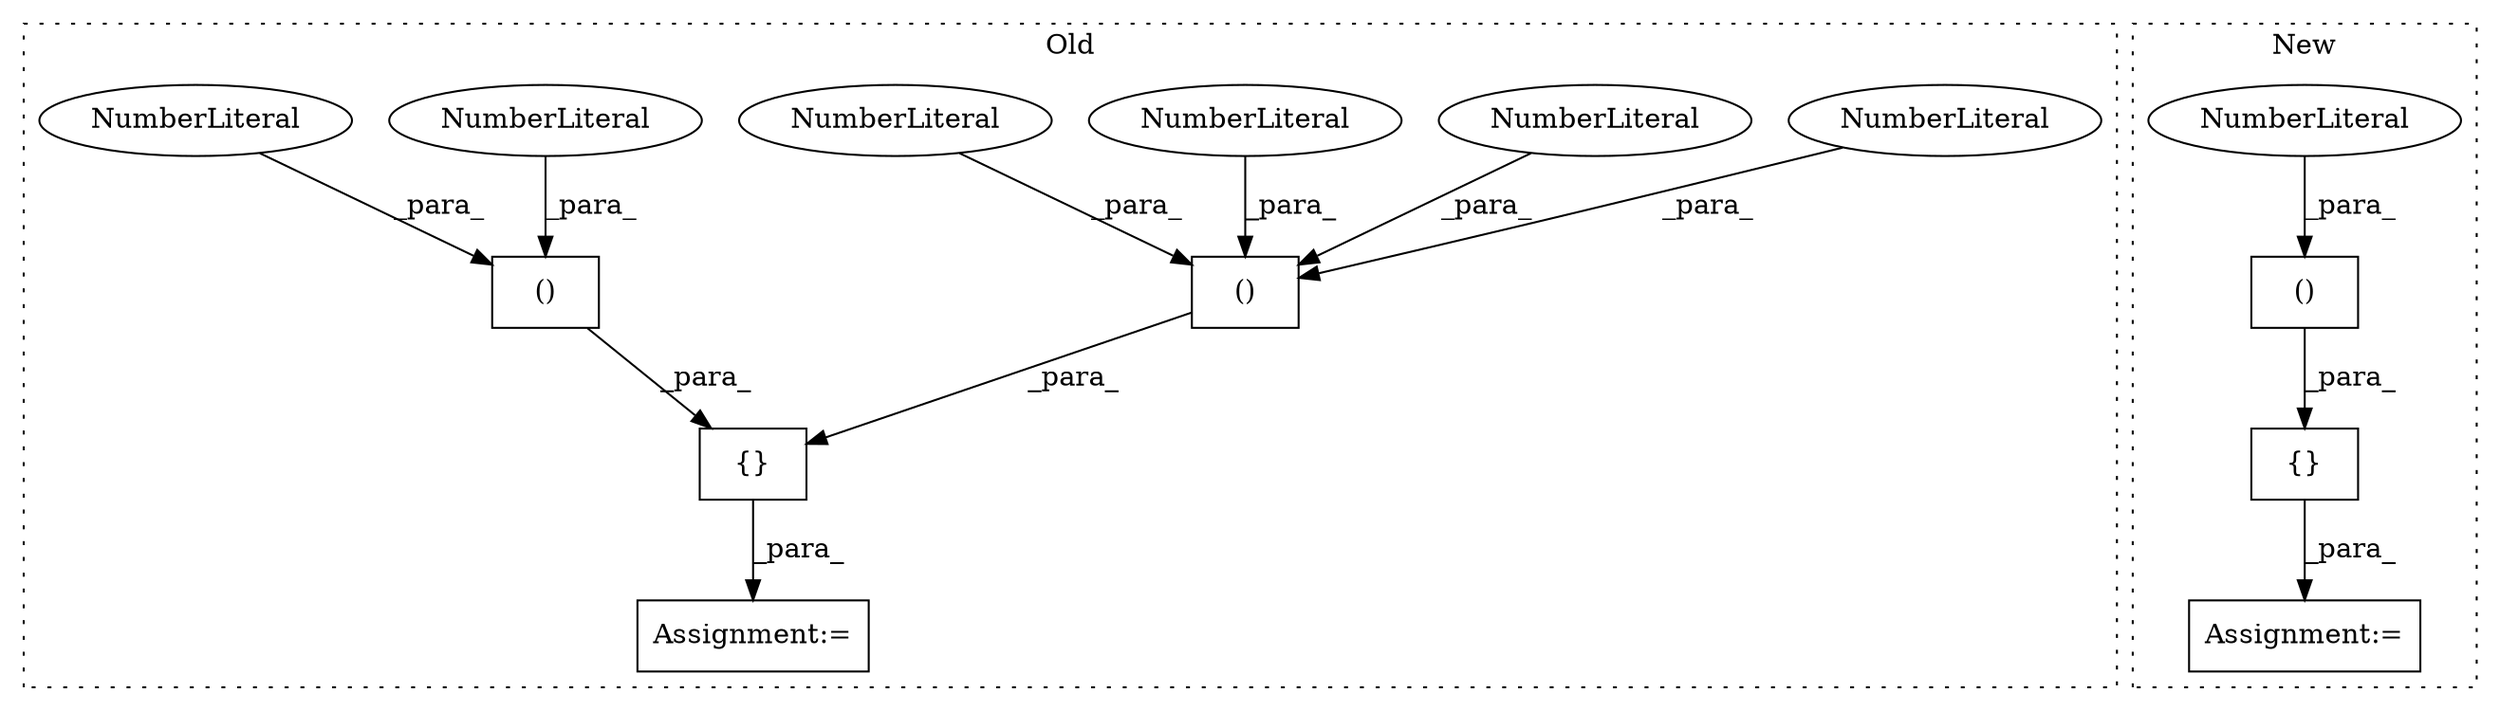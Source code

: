 digraph G {
subgraph cluster0 {
1 [label="()" a="106" s="41893" l="57" shape="box"];
4 [label="Assignment:=" a="7" s="41700,41952" l="53,2" shape="box"];
5 [label="NumberLiteral" a="34" s="41893" l="1" shape="ellipse"];
6 [label="NumberLiteral" a="34" s="41949" l="1" shape="ellipse"];
7 [label="NumberLiteral" a="34" s="41935" l="1" shape="ellipse"];
8 [label="()" a="106" s="41829" l="57" shape="box"];
9 [label="{}" a="4" s="41823,41950" l="6,2" shape="box"];
10 [label="NumberLiteral" a="34" s="41857" l="1" shape="ellipse"];
11 [label="NumberLiteral" a="34" s="41843" l="1" shape="ellipse"];
14 [label="NumberLiteral" a="34" s="41907" l="1" shape="ellipse"];
label = "Old";
style="dotted";
}
subgraph cluster1 {
2 [label="{}" a="4" s="40376,40899" l="10,2" shape="box"];
3 [label="Assignment:=" a="7" s="40231,40901" l="110,2" shape="box"];
12 [label="()" a="106" s="40736" l="163" shape="box"];
13 [label="NumberLiteral" a="34" s="40737" l="1" shape="ellipse"];
label = "New";
style="dotted";
}
1 -> 9 [label="_para_"];
2 -> 3 [label="_para_"];
5 -> 1 [label="_para_"];
6 -> 1 [label="_para_"];
7 -> 1 [label="_para_"];
8 -> 9 [label="_para_"];
9 -> 4 [label="_para_"];
10 -> 8 [label="_para_"];
11 -> 8 [label="_para_"];
12 -> 2 [label="_para_"];
13 -> 12 [label="_para_"];
14 -> 1 [label="_para_"];
}